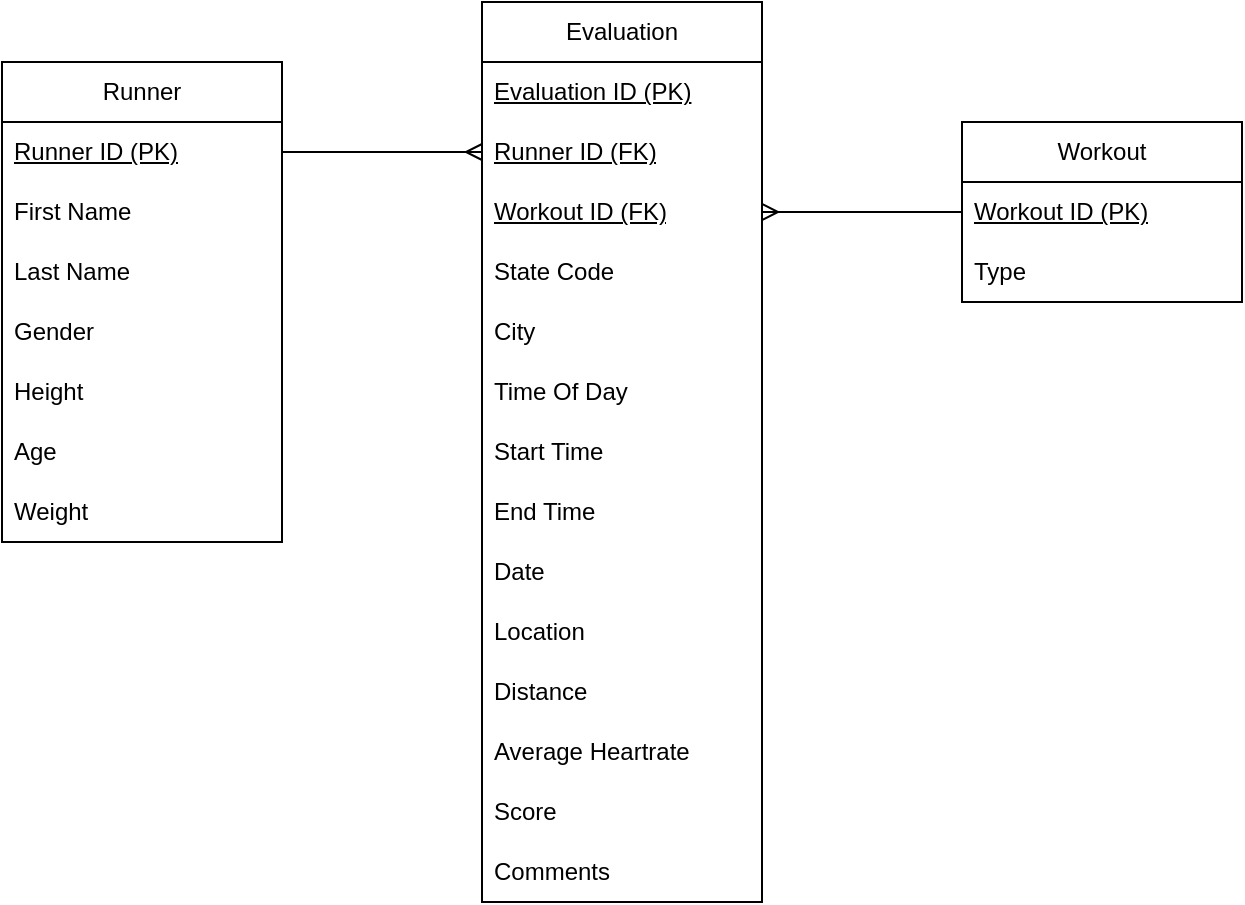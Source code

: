 <mxfile version="24.7.16">
  <diagram name="Page-1" id="llVJa8tmvbh6JOiQS88n">
    <mxGraphModel dx="1014" dy="527" grid="1" gridSize="10" guides="1" tooltips="1" connect="1" arrows="1" fold="1" page="1" pageScale="1" pageWidth="850" pageHeight="1100" math="0" shadow="0">
      <root>
        <mxCell id="0" />
        <mxCell id="1" parent="0" />
        <mxCell id="E0F5PIjk7owaPTHUdNRj-1" value="Runner" style="swimlane;fontStyle=0;childLayout=stackLayout;horizontal=1;startSize=30;horizontalStack=0;resizeParent=1;resizeParentMax=0;resizeLast=0;collapsible=1;marginBottom=0;whiteSpace=wrap;html=1;" parent="1" vertex="1">
          <mxGeometry x="40" y="150" width="140" height="240" as="geometry">
            <mxRectangle x="40" y="120" width="80" height="30" as="alternateBounds" />
          </mxGeometry>
        </mxCell>
        <mxCell id="E0F5PIjk7owaPTHUdNRj-2" value="&lt;u&gt;Runner ID (PK)&lt;/u&gt;" style="text;strokeColor=none;fillColor=none;align=left;verticalAlign=middle;spacingLeft=4;spacingRight=4;overflow=hidden;points=[[0,0.5],[1,0.5]];portConstraint=eastwest;rotatable=0;whiteSpace=wrap;html=1;" parent="E0F5PIjk7owaPTHUdNRj-1" vertex="1">
          <mxGeometry y="30" width="140" height="30" as="geometry" />
        </mxCell>
        <mxCell id="t54FoZ_4bi05QRuL63OV-1" value="First Name" style="text;strokeColor=none;fillColor=none;align=left;verticalAlign=middle;spacingLeft=4;spacingRight=4;overflow=hidden;points=[[0,0.5],[1,0.5]];portConstraint=eastwest;rotatable=0;whiteSpace=wrap;html=1;" vertex="1" parent="E0F5PIjk7owaPTHUdNRj-1">
          <mxGeometry y="60" width="140" height="30" as="geometry" />
        </mxCell>
        <mxCell id="t54FoZ_4bi05QRuL63OV-2" value="Last Name" style="text;strokeColor=none;fillColor=none;align=left;verticalAlign=middle;spacingLeft=4;spacingRight=4;overflow=hidden;points=[[0,0.5],[1,0.5]];portConstraint=eastwest;rotatable=0;whiteSpace=wrap;html=1;" vertex="1" parent="E0F5PIjk7owaPTHUdNRj-1">
          <mxGeometry y="90" width="140" height="30" as="geometry" />
        </mxCell>
        <mxCell id="E0F5PIjk7owaPTHUdNRj-6" value="Gender" style="text;strokeColor=none;fillColor=none;align=left;verticalAlign=middle;spacingLeft=4;spacingRight=4;overflow=hidden;points=[[0,0.5],[1,0.5]];portConstraint=eastwest;rotatable=0;whiteSpace=wrap;html=1;" parent="E0F5PIjk7owaPTHUdNRj-1" vertex="1">
          <mxGeometry y="120" width="140" height="30" as="geometry" />
        </mxCell>
        <mxCell id="E0F5PIjk7owaPTHUdNRj-3" value="&lt;div&gt;Height&lt;/div&gt;" style="text;strokeColor=none;fillColor=none;align=left;verticalAlign=middle;spacingLeft=4;spacingRight=4;overflow=hidden;points=[[0,0.5],[1,0.5]];portConstraint=eastwest;rotatable=0;whiteSpace=wrap;html=1;" parent="E0F5PIjk7owaPTHUdNRj-1" vertex="1">
          <mxGeometry y="150" width="140" height="30" as="geometry" />
        </mxCell>
        <mxCell id="E0F5PIjk7owaPTHUdNRj-4" value="Age" style="text;strokeColor=none;fillColor=none;align=left;verticalAlign=middle;spacingLeft=4;spacingRight=4;overflow=hidden;points=[[0,0.5],[1,0.5]];portConstraint=eastwest;rotatable=0;whiteSpace=wrap;html=1;" parent="E0F5PIjk7owaPTHUdNRj-1" vertex="1">
          <mxGeometry y="180" width="140" height="30" as="geometry" />
        </mxCell>
        <mxCell id="E0F5PIjk7owaPTHUdNRj-5" value="Weight" style="text;strokeColor=none;fillColor=none;align=left;verticalAlign=middle;spacingLeft=4;spacingRight=4;overflow=hidden;points=[[0,0.5],[1,0.5]];portConstraint=eastwest;rotatable=0;whiteSpace=wrap;html=1;" parent="E0F5PIjk7owaPTHUdNRj-1" vertex="1">
          <mxGeometry y="210" width="140" height="30" as="geometry" />
        </mxCell>
        <mxCell id="E0F5PIjk7owaPTHUdNRj-7" value="Evaluation" style="swimlane;fontStyle=0;childLayout=stackLayout;horizontal=1;startSize=30;horizontalStack=0;resizeParent=1;resizeParentMax=0;resizeLast=0;collapsible=1;marginBottom=0;whiteSpace=wrap;html=1;" parent="1" vertex="1">
          <mxGeometry x="280" y="120" width="140" height="450" as="geometry" />
        </mxCell>
        <mxCell id="E0F5PIjk7owaPTHUdNRj-8" value="&lt;u&gt;Evaluation ID (PK)&lt;br&gt;&lt;/u&gt;" style="text;strokeColor=none;fillColor=none;align=left;verticalAlign=middle;spacingLeft=4;spacingRight=4;overflow=hidden;points=[[0,0.5],[1,0.5]];portConstraint=eastwest;rotatable=0;whiteSpace=wrap;html=1;" parent="E0F5PIjk7owaPTHUdNRj-7" vertex="1">
          <mxGeometry y="30" width="140" height="30" as="geometry" />
        </mxCell>
        <mxCell id="E0F5PIjk7owaPTHUdNRj-9" value="&lt;u&gt;Runner ID (FK)&lt;br&gt;&lt;/u&gt;" style="text;strokeColor=none;fillColor=none;align=left;verticalAlign=middle;spacingLeft=4;spacingRight=4;overflow=hidden;points=[[0,0.5],[1,0.5]];portConstraint=eastwest;rotatable=0;whiteSpace=wrap;html=1;" parent="E0F5PIjk7owaPTHUdNRj-7" vertex="1">
          <mxGeometry y="60" width="140" height="30" as="geometry" />
        </mxCell>
        <mxCell id="E0F5PIjk7owaPTHUdNRj-10" value="&lt;u&gt;Workout ID (FK)&lt;br&gt;&lt;/u&gt;" style="text;strokeColor=none;fillColor=none;align=left;verticalAlign=middle;spacingLeft=4;spacingRight=4;overflow=hidden;points=[[0,0.5],[1,0.5]];portConstraint=eastwest;rotatable=0;whiteSpace=wrap;html=1;" parent="E0F5PIjk7owaPTHUdNRj-7" vertex="1">
          <mxGeometry y="90" width="140" height="30" as="geometry" />
        </mxCell>
        <mxCell id="t54FoZ_4bi05QRuL63OV-5" value="State Code" style="text;strokeColor=none;fillColor=none;align=left;verticalAlign=middle;spacingLeft=4;spacingRight=4;overflow=hidden;points=[[0,0.5],[1,0.5]];portConstraint=eastwest;rotatable=0;whiteSpace=wrap;html=1;" vertex="1" parent="E0F5PIjk7owaPTHUdNRj-7">
          <mxGeometry y="120" width="140" height="30" as="geometry" />
        </mxCell>
        <mxCell id="t54FoZ_4bi05QRuL63OV-8" value="City" style="text;strokeColor=none;fillColor=none;align=left;verticalAlign=middle;spacingLeft=4;spacingRight=4;overflow=hidden;points=[[0,0.5],[1,0.5]];portConstraint=eastwest;rotatable=0;whiteSpace=wrap;html=1;" vertex="1" parent="E0F5PIjk7owaPTHUdNRj-7">
          <mxGeometry y="150" width="140" height="30" as="geometry" />
        </mxCell>
        <mxCell id="t54FoZ_4bi05QRuL63OV-7" value="Time Of Day" style="text;strokeColor=none;fillColor=none;align=left;verticalAlign=middle;spacingLeft=4;spacingRight=4;overflow=hidden;points=[[0,0.5],[1,0.5]];portConstraint=eastwest;rotatable=0;whiteSpace=wrap;html=1;" vertex="1" parent="E0F5PIjk7owaPTHUdNRj-7">
          <mxGeometry y="180" width="140" height="30" as="geometry" />
        </mxCell>
        <mxCell id="E0F5PIjk7owaPTHUdNRj-17" value="Start Time" style="text;strokeColor=none;fillColor=none;align=left;verticalAlign=middle;spacingLeft=4;spacingRight=4;overflow=hidden;points=[[0,0.5],[1,0.5]];portConstraint=eastwest;rotatable=0;whiteSpace=wrap;html=1;" parent="E0F5PIjk7owaPTHUdNRj-7" vertex="1">
          <mxGeometry y="210" width="140" height="30" as="geometry" />
        </mxCell>
        <mxCell id="t54FoZ_4bi05QRuL63OV-4" value="End Time" style="text;strokeColor=none;fillColor=none;align=left;verticalAlign=middle;spacingLeft=4;spacingRight=4;overflow=hidden;points=[[0,0.5],[1,0.5]];portConstraint=eastwest;rotatable=0;whiteSpace=wrap;html=1;" vertex="1" parent="E0F5PIjk7owaPTHUdNRj-7">
          <mxGeometry y="240" width="140" height="30" as="geometry" />
        </mxCell>
        <mxCell id="E0F5PIjk7owaPTHUdNRj-16" value="Date" style="text;strokeColor=none;fillColor=none;align=left;verticalAlign=middle;spacingLeft=4;spacingRight=4;overflow=hidden;points=[[0,0.5],[1,0.5]];portConstraint=eastwest;rotatable=0;whiteSpace=wrap;html=1;" parent="E0F5PIjk7owaPTHUdNRj-7" vertex="1">
          <mxGeometry y="270" width="140" height="30" as="geometry" />
        </mxCell>
        <mxCell id="E0F5PIjk7owaPTHUdNRj-15" value="Location" style="text;strokeColor=none;fillColor=none;align=left;verticalAlign=middle;spacingLeft=4;spacingRight=4;overflow=hidden;points=[[0,0.5],[1,0.5]];portConstraint=eastwest;rotatable=0;whiteSpace=wrap;html=1;" parent="E0F5PIjk7owaPTHUdNRj-7" vertex="1">
          <mxGeometry y="300" width="140" height="30" as="geometry" />
        </mxCell>
        <mxCell id="E0F5PIjk7owaPTHUdNRj-14" value="Distance" style="text;strokeColor=none;fillColor=none;align=left;verticalAlign=middle;spacingLeft=4;spacingRight=4;overflow=hidden;points=[[0,0.5],[1,0.5]];portConstraint=eastwest;rotatable=0;whiteSpace=wrap;html=1;" parent="E0F5PIjk7owaPTHUdNRj-7" vertex="1">
          <mxGeometry y="330" width="140" height="30" as="geometry" />
        </mxCell>
        <mxCell id="E0F5PIjk7owaPTHUdNRj-13" value="Average Heartrate" style="text;strokeColor=none;fillColor=none;align=left;verticalAlign=middle;spacingLeft=4;spacingRight=4;overflow=hidden;points=[[0,0.5],[1,0.5]];portConstraint=eastwest;rotatable=0;whiteSpace=wrap;html=1;" parent="E0F5PIjk7owaPTHUdNRj-7" vertex="1">
          <mxGeometry y="360" width="140" height="30" as="geometry" />
        </mxCell>
        <mxCell id="E0F5PIjk7owaPTHUdNRj-12" value="Score" style="text;strokeColor=none;fillColor=none;align=left;verticalAlign=middle;spacingLeft=4;spacingRight=4;overflow=hidden;points=[[0,0.5],[1,0.5]];portConstraint=eastwest;rotatable=0;whiteSpace=wrap;html=1;" parent="E0F5PIjk7owaPTHUdNRj-7" vertex="1">
          <mxGeometry y="390" width="140" height="30" as="geometry" />
        </mxCell>
        <mxCell id="E0F5PIjk7owaPTHUdNRj-11" value="Comments" style="text;strokeColor=none;fillColor=none;align=left;verticalAlign=middle;spacingLeft=4;spacingRight=4;overflow=hidden;points=[[0,0.5],[1,0.5]];portConstraint=eastwest;rotatable=0;whiteSpace=wrap;html=1;" parent="E0F5PIjk7owaPTHUdNRj-7" vertex="1">
          <mxGeometry y="420" width="140" height="30" as="geometry" />
        </mxCell>
        <mxCell id="E0F5PIjk7owaPTHUdNRj-18" value="Workout" style="swimlane;fontStyle=0;childLayout=stackLayout;horizontal=1;startSize=30;horizontalStack=0;resizeParent=1;resizeParentMax=0;resizeLast=0;collapsible=1;marginBottom=0;whiteSpace=wrap;html=1;" parent="1" vertex="1">
          <mxGeometry x="520" y="180" width="140" height="90" as="geometry" />
        </mxCell>
        <mxCell id="E0F5PIjk7owaPTHUdNRj-19" value="&lt;u&gt;Workout ID (PK)&lt;br&gt;&lt;/u&gt;" style="text;strokeColor=none;fillColor=none;align=left;verticalAlign=middle;spacingLeft=4;spacingRight=4;overflow=hidden;points=[[0,0.5],[1,0.5]];portConstraint=eastwest;rotatable=0;whiteSpace=wrap;html=1;" parent="E0F5PIjk7owaPTHUdNRj-18" vertex="1">
          <mxGeometry y="30" width="140" height="30" as="geometry" />
        </mxCell>
        <mxCell id="E0F5PIjk7owaPTHUdNRj-20" value="Type" style="text;strokeColor=none;fillColor=none;align=left;verticalAlign=middle;spacingLeft=4;spacingRight=4;overflow=hidden;points=[[0,0.5],[1,0.5]];portConstraint=eastwest;rotatable=0;whiteSpace=wrap;html=1;" parent="E0F5PIjk7owaPTHUdNRj-18" vertex="1">
          <mxGeometry y="60" width="140" height="30" as="geometry" />
        </mxCell>
        <mxCell id="E0F5PIjk7owaPTHUdNRj-23" style="edgeStyle=orthogonalEdgeStyle;rounded=0;orthogonalLoop=1;jettySize=auto;html=1;startArrow=none;startFill=0;endArrow=ERmany;endFill=0;" parent="1" source="E0F5PIjk7owaPTHUdNRj-19" target="E0F5PIjk7owaPTHUdNRj-10" edge="1">
          <mxGeometry relative="1" as="geometry" />
        </mxCell>
        <mxCell id="E0F5PIjk7owaPTHUdNRj-24" style="edgeStyle=orthogonalEdgeStyle;rounded=0;orthogonalLoop=1;jettySize=auto;html=1;endArrow=ERmany;endFill=0;startArrow=none;startFill=0;" parent="1" source="E0F5PIjk7owaPTHUdNRj-2" target="E0F5PIjk7owaPTHUdNRj-9" edge="1">
          <mxGeometry relative="1" as="geometry" />
        </mxCell>
      </root>
    </mxGraphModel>
  </diagram>
</mxfile>
